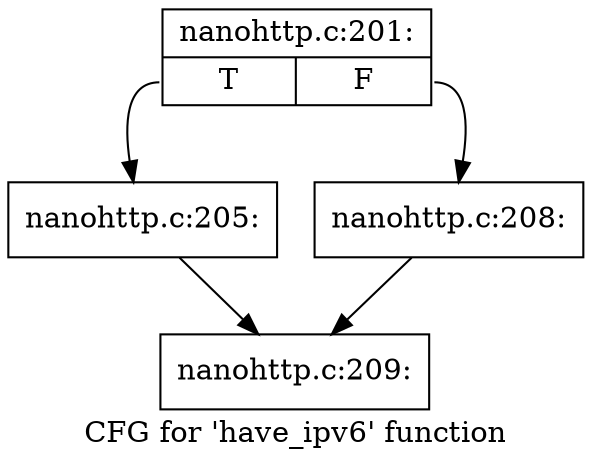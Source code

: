 digraph "CFG for 'have_ipv6' function" {
	label="CFG for 'have_ipv6' function";

	Node0x564de247eb40 [shape=record,label="{nanohttp.c:201:|{<s0>T|<s1>F}}"];
	Node0x564de247eb40:s0 -> Node0x564de24a0600;
	Node0x564de247eb40:s1 -> Node0x564de24a0650;
	Node0x564de24a0600 [shape=record,label="{nanohttp.c:205:}"];
	Node0x564de24a0600 -> Node0x564de249e700;
	Node0x564de24a0650 [shape=record,label="{nanohttp.c:208:}"];
	Node0x564de24a0650 -> Node0x564de249e700;
	Node0x564de249e700 [shape=record,label="{nanohttp.c:209:}"];
}
